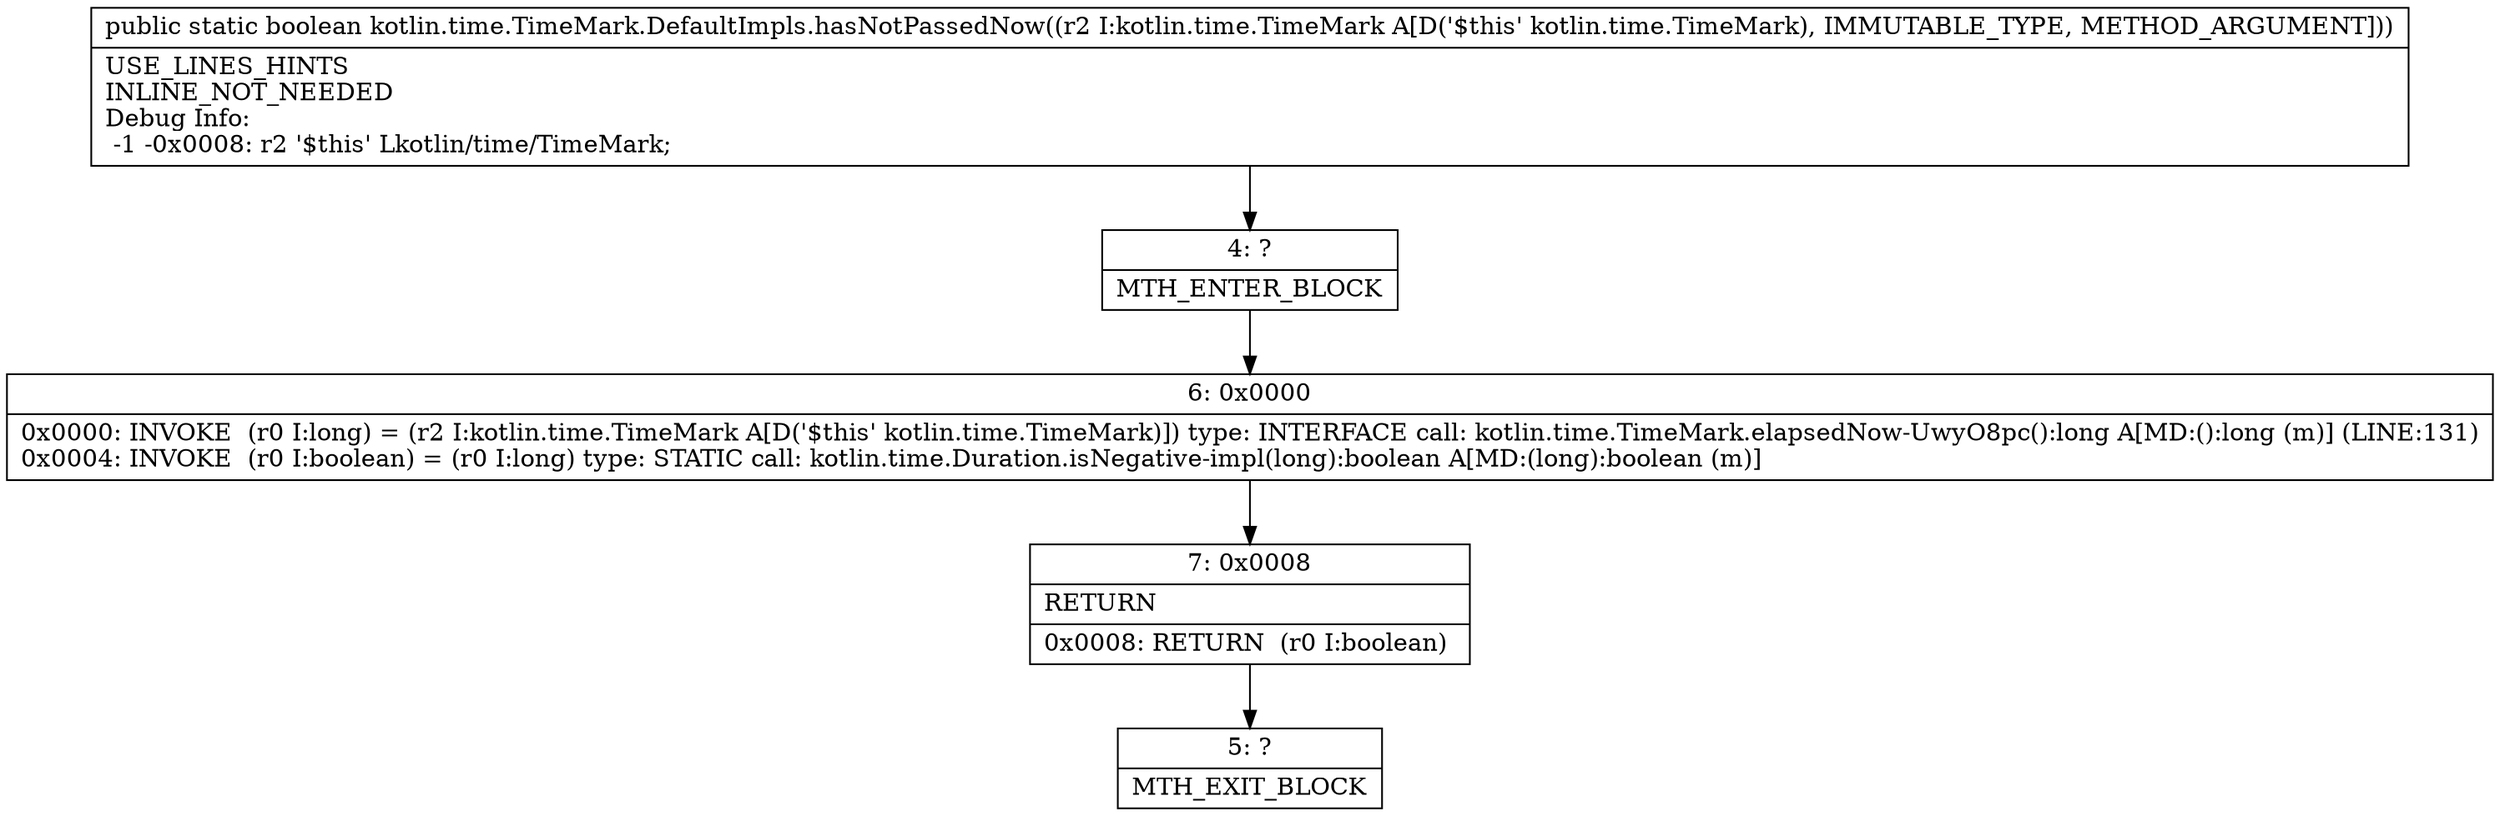 digraph "CFG forkotlin.time.TimeMark.DefaultImpls.hasNotPassedNow(Lkotlin\/time\/TimeMark;)Z" {
Node_4 [shape=record,label="{4\:\ ?|MTH_ENTER_BLOCK\l}"];
Node_6 [shape=record,label="{6\:\ 0x0000|0x0000: INVOKE  (r0 I:long) = (r2 I:kotlin.time.TimeMark A[D('$this' kotlin.time.TimeMark)]) type: INTERFACE call: kotlin.time.TimeMark.elapsedNow\-UwyO8pc():long A[MD:():long (m)] (LINE:131)\l0x0004: INVOKE  (r0 I:boolean) = (r0 I:long) type: STATIC call: kotlin.time.Duration.isNegative\-impl(long):boolean A[MD:(long):boolean (m)]\l}"];
Node_7 [shape=record,label="{7\:\ 0x0008|RETURN\l|0x0008: RETURN  (r0 I:boolean) \l}"];
Node_5 [shape=record,label="{5\:\ ?|MTH_EXIT_BLOCK\l}"];
MethodNode[shape=record,label="{public static boolean kotlin.time.TimeMark.DefaultImpls.hasNotPassedNow((r2 I:kotlin.time.TimeMark A[D('$this' kotlin.time.TimeMark), IMMUTABLE_TYPE, METHOD_ARGUMENT]))  | USE_LINES_HINTS\lINLINE_NOT_NEEDED\lDebug Info:\l  \-1 \-0x0008: r2 '$this' Lkotlin\/time\/TimeMark;\l}"];
MethodNode -> Node_4;Node_4 -> Node_6;
Node_6 -> Node_7;
Node_7 -> Node_5;
}

